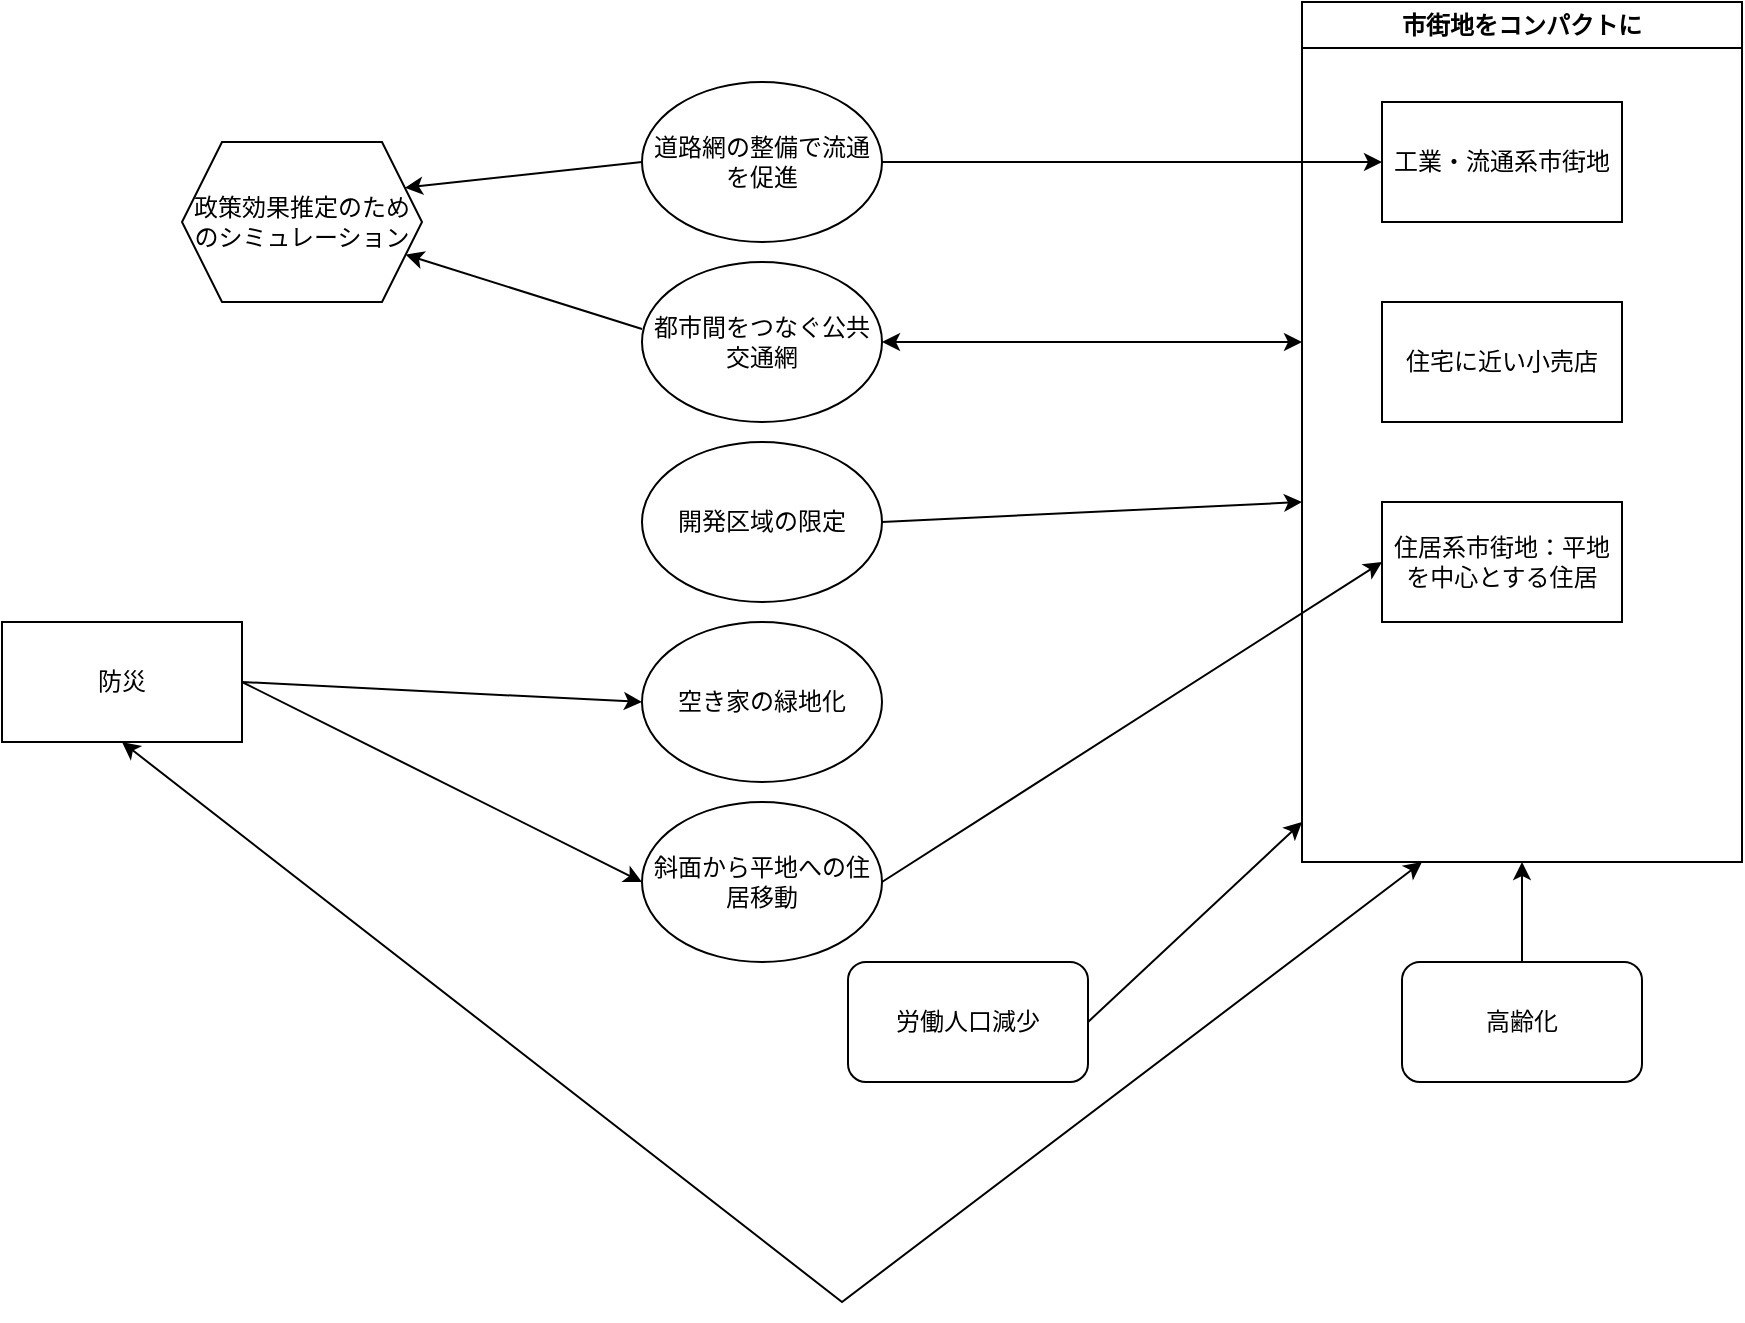 <mxfile version="26.0.16">
  <diagram name="Page-1" id="c7558073-3199-34d8-9f00-42111426c3f3">
    <mxGraphModel dx="1747" dy="568" grid="1" gridSize="10" guides="1" tooltips="1" connect="1" arrows="1" fold="1" page="1" pageScale="1" pageWidth="826" pageHeight="1169" background="none" math="0" shadow="0">
      <root>
        <mxCell id="0" />
        <mxCell id="1" parent="0" />
        <mxCell id="LbMQaAPlcjFNFcbojx48-96" value="防災" style="rounded=0;whiteSpace=wrap;html=1;" vertex="1" parent="1">
          <mxGeometry x="-10" y="330" width="120" height="60" as="geometry" />
        </mxCell>
        <mxCell id="LbMQaAPlcjFNFcbojx48-101" value="市街地をコンパクトに" style="swimlane;whiteSpace=wrap;html=1;" vertex="1" parent="1">
          <mxGeometry x="640" y="20" width="220" height="430" as="geometry" />
        </mxCell>
        <mxCell id="LbMQaAPlcjFNFcbojx48-100" value="住居系市街地：平地を中心とする住居" style="rounded=0;whiteSpace=wrap;html=1;" vertex="1" parent="LbMQaAPlcjFNFcbojx48-101">
          <mxGeometry x="40" y="250" width="120" height="60" as="geometry" />
        </mxCell>
        <mxCell id="LbMQaAPlcjFNFcbojx48-102" value="住宅に近い小売店" style="rounded=0;whiteSpace=wrap;html=1;" vertex="1" parent="LbMQaAPlcjFNFcbojx48-101">
          <mxGeometry x="40" y="150" width="120" height="60" as="geometry" />
        </mxCell>
        <mxCell id="LbMQaAPlcjFNFcbojx48-118" value="工業・流通系市街地" style="rounded=0;whiteSpace=wrap;html=1;" vertex="1" parent="LbMQaAPlcjFNFcbojx48-101">
          <mxGeometry x="40" y="50" width="120" height="60" as="geometry" />
        </mxCell>
        <mxCell id="LbMQaAPlcjFNFcbojx48-103" value="労働人口減少" style="rounded=1;whiteSpace=wrap;html=1;" vertex="1" parent="1">
          <mxGeometry x="413" y="500" width="120" height="60" as="geometry" />
        </mxCell>
        <mxCell id="LbMQaAPlcjFNFcbojx48-104" value="高齢化" style="rounded=1;whiteSpace=wrap;html=1;" vertex="1" parent="1">
          <mxGeometry x="690" y="500" width="120" height="60" as="geometry" />
        </mxCell>
        <mxCell id="LbMQaAPlcjFNFcbojx48-105" value="斜面から平地への住居移動" style="ellipse;whiteSpace=wrap;html=1;" vertex="1" parent="1">
          <mxGeometry x="310" y="420" width="120" height="80" as="geometry" />
        </mxCell>
        <mxCell id="LbMQaAPlcjFNFcbojx48-107" value="" style="endArrow=classic;html=1;rounded=0;exitX=1;exitY=0.5;exitDx=0;exitDy=0;entryX=0;entryY=0.5;entryDx=0;entryDy=0;" edge="1" parent="1" source="LbMQaAPlcjFNFcbojx48-96" target="LbMQaAPlcjFNFcbojx48-105">
          <mxGeometry width="50" height="50" relative="1" as="geometry">
            <mxPoint x="390" y="320" as="sourcePoint" />
            <mxPoint x="440" y="270" as="targetPoint" />
          </mxGeometry>
        </mxCell>
        <mxCell id="LbMQaAPlcjFNFcbojx48-108" value="" style="endArrow=classic;html=1;rounded=0;entryX=0;entryY=0.5;entryDx=0;entryDy=0;exitX=1;exitY=0.5;exitDx=0;exitDy=0;" edge="1" parent="1" source="LbMQaAPlcjFNFcbojx48-105" target="LbMQaAPlcjFNFcbojx48-100">
          <mxGeometry width="50" height="50" relative="1" as="geometry">
            <mxPoint x="390" y="320" as="sourcePoint" />
            <mxPoint x="440" y="270" as="targetPoint" />
          </mxGeometry>
        </mxCell>
        <mxCell id="LbMQaAPlcjFNFcbojx48-109" value="" style="endArrow=classic;html=1;rounded=0;exitX=0.5;exitY=0;exitDx=0;exitDy=0;entryX=0.5;entryY=1;entryDx=0;entryDy=0;" edge="1" parent="1" source="LbMQaAPlcjFNFcbojx48-104" target="LbMQaAPlcjFNFcbojx48-101">
          <mxGeometry width="50" height="50" relative="1" as="geometry">
            <mxPoint x="450" y="350" as="sourcePoint" />
            <mxPoint x="500" y="300" as="targetPoint" />
          </mxGeometry>
        </mxCell>
        <mxCell id="LbMQaAPlcjFNFcbojx48-110" value="空き家の緑地化" style="ellipse;whiteSpace=wrap;html=1;" vertex="1" parent="1">
          <mxGeometry x="310" y="330" width="120" height="80" as="geometry" />
        </mxCell>
        <mxCell id="LbMQaAPlcjFNFcbojx48-111" value="" style="endArrow=classic;html=1;rounded=0;exitX=1;exitY=0.5;exitDx=0;exitDy=0;entryX=0;entryY=0.5;entryDx=0;entryDy=0;" edge="1" parent="1" source="LbMQaAPlcjFNFcbojx48-96" target="LbMQaAPlcjFNFcbojx48-110">
          <mxGeometry width="50" height="50" relative="1" as="geometry">
            <mxPoint x="450" y="350" as="sourcePoint" />
            <mxPoint x="500" y="300" as="targetPoint" />
          </mxGeometry>
        </mxCell>
        <mxCell id="LbMQaAPlcjFNFcbojx48-114" value="" style="endArrow=classic;html=1;rounded=0;exitX=1;exitY=0.5;exitDx=0;exitDy=0;" edge="1" parent="1" source="LbMQaAPlcjFNFcbojx48-103">
          <mxGeometry width="50" height="50" relative="1" as="geometry">
            <mxPoint x="450" y="330" as="sourcePoint" />
            <mxPoint x="640" y="430" as="targetPoint" />
          </mxGeometry>
        </mxCell>
        <mxCell id="LbMQaAPlcjFNFcbojx48-115" value="都市間をつなぐ公共交通網" style="ellipse;whiteSpace=wrap;html=1;" vertex="1" parent="1">
          <mxGeometry x="310" y="150" width="120" height="80" as="geometry" />
        </mxCell>
        <mxCell id="LbMQaAPlcjFNFcbojx48-117" value="" style="endArrow=classic;startArrow=classic;html=1;rounded=0;exitX=1;exitY=0.5;exitDx=0;exitDy=0;" edge="1" parent="1" source="LbMQaAPlcjFNFcbojx48-115">
          <mxGeometry width="50" height="50" relative="1" as="geometry">
            <mxPoint x="450" y="330" as="sourcePoint" />
            <mxPoint x="640" y="190" as="targetPoint" />
          </mxGeometry>
        </mxCell>
        <mxCell id="LbMQaAPlcjFNFcbojx48-119" value="政策効果推定のためのシミュレーション" style="shape=hexagon;perimeter=hexagonPerimeter2;whiteSpace=wrap;html=1;fixedSize=1;" vertex="1" parent="1">
          <mxGeometry x="80" y="90" width="120" height="80" as="geometry" />
        </mxCell>
        <mxCell id="LbMQaAPlcjFNFcbojx48-120" value="道路網の整備で流通を促進" style="ellipse;whiteSpace=wrap;html=1;" vertex="1" parent="1">
          <mxGeometry x="310" y="60" width="120" height="80" as="geometry" />
        </mxCell>
        <mxCell id="LbMQaAPlcjFNFcbojx48-121" value="" style="endArrow=classic;html=1;rounded=0;entryX=0;entryY=0.5;entryDx=0;entryDy=0;exitX=1;exitY=0.5;exitDx=0;exitDy=0;" edge="1" parent="1" source="LbMQaAPlcjFNFcbojx48-120" target="LbMQaAPlcjFNFcbojx48-118">
          <mxGeometry width="50" height="50" relative="1" as="geometry">
            <mxPoint x="440" y="340" as="sourcePoint" />
            <mxPoint x="490" y="290" as="targetPoint" />
          </mxGeometry>
        </mxCell>
        <mxCell id="LbMQaAPlcjFNFcbojx48-122" value="開発区域の限定" style="ellipse;whiteSpace=wrap;html=1;" vertex="1" parent="1">
          <mxGeometry x="310" y="240" width="120" height="80" as="geometry" />
        </mxCell>
        <mxCell id="LbMQaAPlcjFNFcbojx48-123" value="" style="endArrow=classic;html=1;rounded=0;exitX=1;exitY=0.5;exitDx=0;exitDy=0;" edge="1" parent="1" source="LbMQaAPlcjFNFcbojx48-122">
          <mxGeometry width="50" height="50" relative="1" as="geometry">
            <mxPoint x="440" y="340" as="sourcePoint" />
            <mxPoint x="640" y="270" as="targetPoint" />
          </mxGeometry>
        </mxCell>
        <mxCell id="LbMQaAPlcjFNFcbojx48-126" value="" style="endArrow=classic;startArrow=classic;html=1;rounded=0;exitX=0.5;exitY=1;exitDx=0;exitDy=0;" edge="1" parent="1" source="LbMQaAPlcjFNFcbojx48-96">
          <mxGeometry width="50" height="50" relative="1" as="geometry">
            <mxPoint x="520" y="360" as="sourcePoint" />
            <mxPoint x="700" y="450" as="targetPoint" />
            <Array as="points">
              <mxPoint x="410" y="670" />
            </Array>
          </mxGeometry>
        </mxCell>
        <mxCell id="LbMQaAPlcjFNFcbojx48-128" value="" style="endArrow=classic;html=1;rounded=0;exitX=0;exitY=0.5;exitDx=0;exitDy=0;entryX=1;entryY=0.25;entryDx=0;entryDy=0;" edge="1" parent="1" source="LbMQaAPlcjFNFcbojx48-120" target="LbMQaAPlcjFNFcbojx48-119">
          <mxGeometry width="50" height="50" relative="1" as="geometry">
            <mxPoint x="240" y="330" as="sourcePoint" />
            <mxPoint x="290" y="280" as="targetPoint" />
          </mxGeometry>
        </mxCell>
        <mxCell id="LbMQaAPlcjFNFcbojx48-129" value="" style="endArrow=classic;html=1;rounded=0;exitX=0;exitY=0.5;exitDx=0;exitDy=0;" edge="1" parent="1" target="LbMQaAPlcjFNFcbojx48-119">
          <mxGeometry width="50" height="50" relative="1" as="geometry">
            <mxPoint x="310" y="183.5" as="sourcePoint" />
            <mxPoint x="191" y="196.5" as="targetPoint" />
          </mxGeometry>
        </mxCell>
      </root>
    </mxGraphModel>
  </diagram>
</mxfile>
